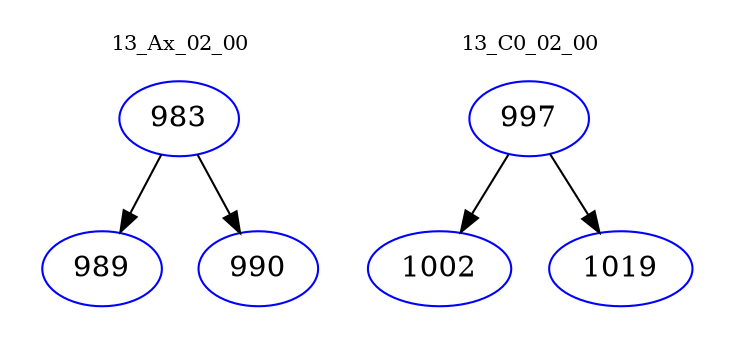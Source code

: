 digraph{
subgraph cluster_0 {
color = white
label = "13_Ax_02_00";
fontsize=10;
T0_983 [label="983", color="blue"]
T0_983 -> T0_989 [color="black"]
T0_989 [label="989", color="blue"]
T0_983 -> T0_990 [color="black"]
T0_990 [label="990", color="blue"]
}
subgraph cluster_1 {
color = white
label = "13_C0_02_00";
fontsize=10;
T1_997 [label="997", color="blue"]
T1_997 -> T1_1002 [color="black"]
T1_1002 [label="1002", color="blue"]
T1_997 -> T1_1019 [color="black"]
T1_1019 [label="1019", color="blue"]
}
}
